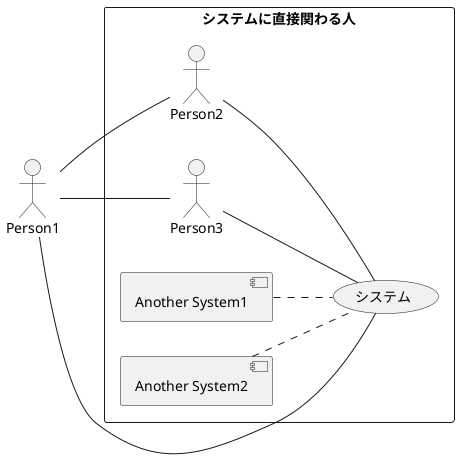 @startuml
left to right direction

actor Person1

rectangle システムに直接関わる人 {

actor Person2
actor Person3

Person1 -- Person2
Person1 -- Person3

Person1 -- (システム)
Person2 -- (システム)
Person3 -- (システム)

[Another System1] .. (システム)
[Another System2] .. (システム)
}
@enduml
